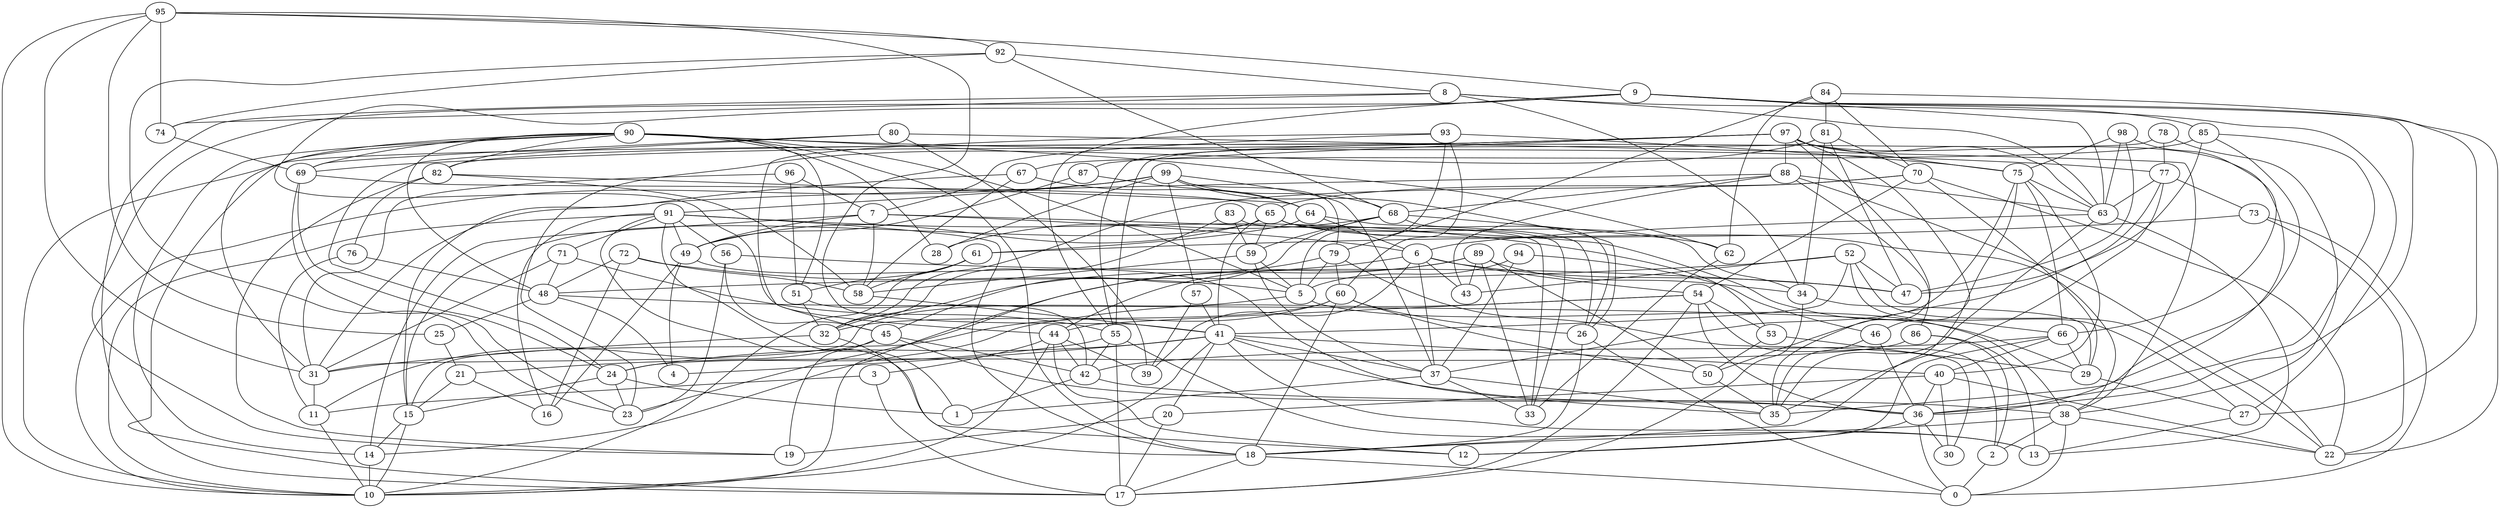 digraph GG_graph {

subgraph G_graph {
edge [color = black]
"52" -> "22" [dir = none]
"52" -> "43" [dir = none]
"52" -> "47" [dir = none]
"52" -> "48" [dir = none]
"52" -> "27" [dir = none]
"52" -> "41" [dir = none]
"14" -> "10" [dir = none]
"88" -> "63" [dir = none]
"88" -> "68" [dir = none]
"88" -> "86" [dir = none]
"88" -> "43" [dir = none]
"88" -> "31" [dir = none]
"88" -> "22" [dir = none]
"72" -> "16" [dir = none]
"72" -> "5" [dir = none]
"72" -> "48" [dir = none]
"72" -> "58" [dir = none]
"64" -> "61" [dir = none]
"64" -> "26" [dir = none]
"64" -> "6" [dir = none]
"51" -> "42" [dir = none]
"51" -> "32" [dir = none]
"54" -> "53" [dir = none]
"54" -> "17" [dir = none]
"54" -> "36" [dir = none]
"54" -> "44" [dir = none]
"54" -> "14" [dir = none]
"54" -> "2" [dir = none]
"2" -> "0" [dir = none]
"26" -> "0" [dir = none]
"26" -> "18" [dir = none]
"21" -> "15" [dir = none]
"21" -> "16" [dir = none]
"25" -> "21" [dir = none]
"73" -> "22" [dir = none]
"73" -> "0" [dir = none]
"73" -> "61" [dir = none]
"78" -> "38" [dir = none]
"78" -> "55" [dir = none]
"78" -> "77" [dir = none]
"77" -> "63" [dir = none]
"77" -> "50" [dir = none]
"77" -> "73" [dir = none]
"77" -> "35" [dir = none]
"83" -> "59" [dir = none]
"83" -> "33" [dir = none]
"83" -> "32" [dir = none]
"41" -> "40" [dir = none]
"41" -> "20" [dir = none]
"41" -> "10" [dir = none]
"41" -> "24" [dir = none]
"41" -> "37" [dir = none]
"41" -> "13" [dir = none]
"41" -> "4" [dir = none]
"41" -> "36" [dir = none]
"36" -> "30" [dir = none]
"36" -> "0" [dir = none]
"36" -> "12" [dir = none]
"3" -> "17" [dir = none]
"3" -> "11" [dir = none]
"55" -> "42" [dir = none]
"55" -> "21" [dir = none]
"55" -> "13" [dir = none]
"55" -> "17" [dir = none]
"85" -> "36" [dir = none]
"85" -> "47" [dir = none]
"85" -> "67" [dir = none]
"85" -> "35" [dir = none]
"40" -> "36" [dir = none]
"40" -> "30" [dir = none]
"40" -> "22" [dir = none]
"40" -> "20" [dir = none]
"98" -> "63" [dir = none]
"98" -> "47" [dir = none]
"98" -> "75" [dir = none]
"32" -> "31" [dir = none]
"32" -> "18" [dir = none]
"49" -> "4" [dir = none]
"49" -> "16" [dir = none]
"49" -> "35" [dir = none]
"42" -> "38" [dir = none]
"42" -> "1" [dir = none]
"80" -> "24" [dir = none]
"80" -> "38" [dir = none]
"80" -> "69" [dir = none]
"80" -> "39" [dir = none]
"97" -> "75" [dir = none]
"97" -> "82" [dir = none]
"97" -> "46" [dir = none]
"97" -> "36" [dir = none]
"97" -> "88" [dir = none]
"97" -> "10" [dir = none]
"97" -> "87" [dir = none]
"97" -> "63" [dir = none]
"97" -> "69" [dir = none]
"97" -> "35" [dir = none]
"90" -> "82" [dir = none]
"90" -> "51" [dir = none]
"90" -> "18" [dir = none]
"90" -> "5" [dir = none]
"90" -> "62" [dir = none]
"90" -> "69" [dir = none]
"90" -> "17" [dir = none]
"90" -> "31" [dir = none]
"90" -> "48" [dir = none]
"90" -> "28" [dir = none]
"90" -> "14" [dir = none]
"90" -> "77" [dir = none]
"11" -> "10" [dir = none]
"89" -> "50" [dir = none]
"89" -> "43" [dir = none]
"89" -> "44" [dir = none]
"89" -> "33" [dir = none]
"89" -> "34" [dir = none]
"89" -> "23" [dir = none]
"82" -> "76" [dir = none]
"82" -> "19" [dir = none]
"82" -> "58" [dir = none]
"82" -> "64" [dir = none]
"34" -> "29" [dir = none]
"34" -> "17" [dir = none]
"91" -> "12" [dir = none]
"91" -> "56" [dir = none]
"91" -> "10" [dir = none]
"91" -> "1" [dir = none]
"91" -> "18" [dir = none]
"91" -> "49" [dir = none]
"91" -> "53" [dir = none]
"91" -> "71" [dir = none]
"91" -> "16" [dir = none]
"46" -> "35" [dir = none]
"46" -> "36" [dir = none]
"37" -> "35" [dir = none]
"37" -> "33" [dir = none]
"37" -> "1" [dir = none]
"87" -> "64" [dir = none]
"87" -> "49" [dir = none]
"92" -> "74" [dir = none]
"92" -> "8" [dir = none]
"92" -> "23" [dir = none]
"92" -> "68" [dir = none]
"71" -> "55" [dir = none]
"71" -> "48" [dir = none]
"71" -> "31" [dir = none]
"67" -> "15" [dir = none]
"67" -> "64" [dir = none]
"67" -> "58" [dir = none]
"50" -> "35" [dir = none]
"59" -> "58" [dir = none]
"59" -> "5" [dir = none]
"59" -> "37" [dir = none]
"29" -> "27" [dir = none]
"99" -> "57" [dir = none]
"99" -> "37" [dir = none]
"99" -> "26" [dir = none]
"99" -> "28" [dir = none]
"99" -> "79" [dir = none]
"99" -> "68" [dir = none]
"99" -> "91" [dir = none]
"99" -> "10" [dir = none]
"96" -> "51" [dir = none]
"96" -> "31" [dir = none]
"96" -> "7" [dir = none]
"63" -> "6" [dir = none]
"63" -> "35" [dir = none]
"63" -> "13" [dir = none]
"65" -> "49" [dir = none]
"65" -> "33" [dir = none]
"65" -> "41" [dir = none]
"65" -> "15" [dir = none]
"65" -> "38" [dir = none]
"65" -> "34" [dir = none]
"65" -> "59" [dir = none]
"7" -> "14" [dir = none]
"7" -> "6" [dir = none]
"7" -> "58" [dir = none]
"7" -> "49" [dir = none]
"7" -> "66" [dir = none]
"27" -> "13" [dir = none]
"44" -> "39" [dir = none]
"44" -> "12" [dir = none]
"44" -> "42" [dir = none]
"44" -> "10" [dir = none]
"44" -> "3" [dir = none]
"6" -> "37" [dir = none]
"6" -> "39" [dir = none]
"6" -> "43" [dir = none]
"6" -> "47" [dir = none]
"6" -> "32" [dir = none]
"6" -> "54" [dir = none]
"68" -> "62" [dir = none]
"68" -> "28" [dir = none]
"68" -> "59" [dir = none]
"68" -> "26" [dir = none]
"68" -> "45" [dir = none]
"57" -> "39" [dir = none]
"57" -> "41" [dir = none]
"31" -> "11" [dir = none]
"45" -> "11" [dir = none]
"45" -> "19" [dir = none]
"45" -> "36" [dir = none]
"45" -> "42" [dir = none]
"61" -> "10" [dir = none]
"61" -> "51" [dir = none]
"61" -> "58" [dir = none]
"38" -> "2" [dir = none]
"38" -> "22" [dir = none]
"38" -> "18" [dir = none]
"53" -> "29" [dir = none]
"53" -> "50" [dir = none]
"69" -> "24" [dir = none]
"69" -> "23" [dir = none]
"69" -> "65" [dir = none]
"95" -> "25" [dir = none]
"95" -> "41" [dir = none]
"95" -> "31" [dir = none]
"95" -> "9" [dir = none]
"95" -> "74" [dir = none]
"95" -> "10" [dir = none]
"95" -> "92" [dir = none]
"81" -> "34" [dir = none]
"81" -> "47" [dir = none]
"81" -> "55" [dir = none]
"81" -> "70" [dir = none]
"81" -> "23" [dir = none]
"8" -> "34" [dir = none]
"8" -> "17" [dir = none]
"8" -> "27" [dir = none]
"8" -> "74" [dir = none]
"8" -> "63" [dir = none]
"48" -> "4" [dir = none]
"48" -> "25" [dir = none]
"48" -> "29" [dir = none]
"76" -> "48" [dir = none]
"76" -> "11" [dir = none]
"24" -> "23" [dir = none]
"24" -> "15" [dir = none]
"24" -> "1" [dir = none]
"58" -> "41" [dir = none]
"84" -> "27" [dir = none]
"84" -> "81" [dir = none]
"84" -> "70" [dir = none]
"84" -> "79" [dir = none]
"84" -> "62" [dir = none]
"86" -> "13" [dir = none]
"86" -> "24" [dir = none]
"86" -> "2" [dir = none]
"20" -> "17" [dir = none]
"20" -> "19" [dir = none]
"79" -> "5" [dir = none]
"79" -> "60" [dir = none]
"79" -> "10" [dir = none]
"79" -> "30" [dir = none]
"56" -> "23" [dir = none]
"56" -> "45" [dir = none]
"56" -> "47" [dir = none]
"18" -> "0" [dir = none]
"18" -> "17" [dir = none]
"74" -> "69" [dir = none]
"5" -> "31" [dir = none]
"5" -> "38" [dir = none]
"94" -> "46" [dir = none]
"94" -> "37" [dir = none]
"94" -> "5" [dir = none]
"93" -> "7" [dir = none]
"93" -> "45" [dir = none]
"93" -> "60" [dir = none]
"93" -> "5" [dir = none]
"93" -> "75" [dir = none]
"9" -> "19" [dir = none]
"9" -> "22" [dir = none]
"9" -> "36" [dir = none]
"9" -> "63" [dir = none]
"9" -> "44" [dir = none]
"9" -> "55" [dir = none]
"9" -> "85" [dir = none]
"60" -> "50" [dir = none]
"60" -> "32" [dir = none]
"60" -> "15" [dir = none]
"60" -> "26" [dir = none]
"60" -> "18" [dir = none]
"15" -> "10" [dir = none]
"15" -> "14" [dir = none]
"75" -> "66" [dir = none]
"75" -> "18" [dir = none]
"75" -> "40" [dir = none]
"75" -> "37" [dir = none]
"75" -> "63" [dir = none]
"66" -> "40" [dir = none]
"66" -> "12" [dir = none]
"66" -> "42" [dir = none]
"66" -> "29" [dir = none]
"70" -> "32" [dir = none]
"70" -> "54" [dir = none]
"70" -> "29" [dir = none]
"70" -> "65" [dir = none]
"70" -> "22" [dir = none]
"62" -> "33" [dir = none]
"98" -> "66" [dir = none]
"38" -> "0" [dir = none]
}

}
